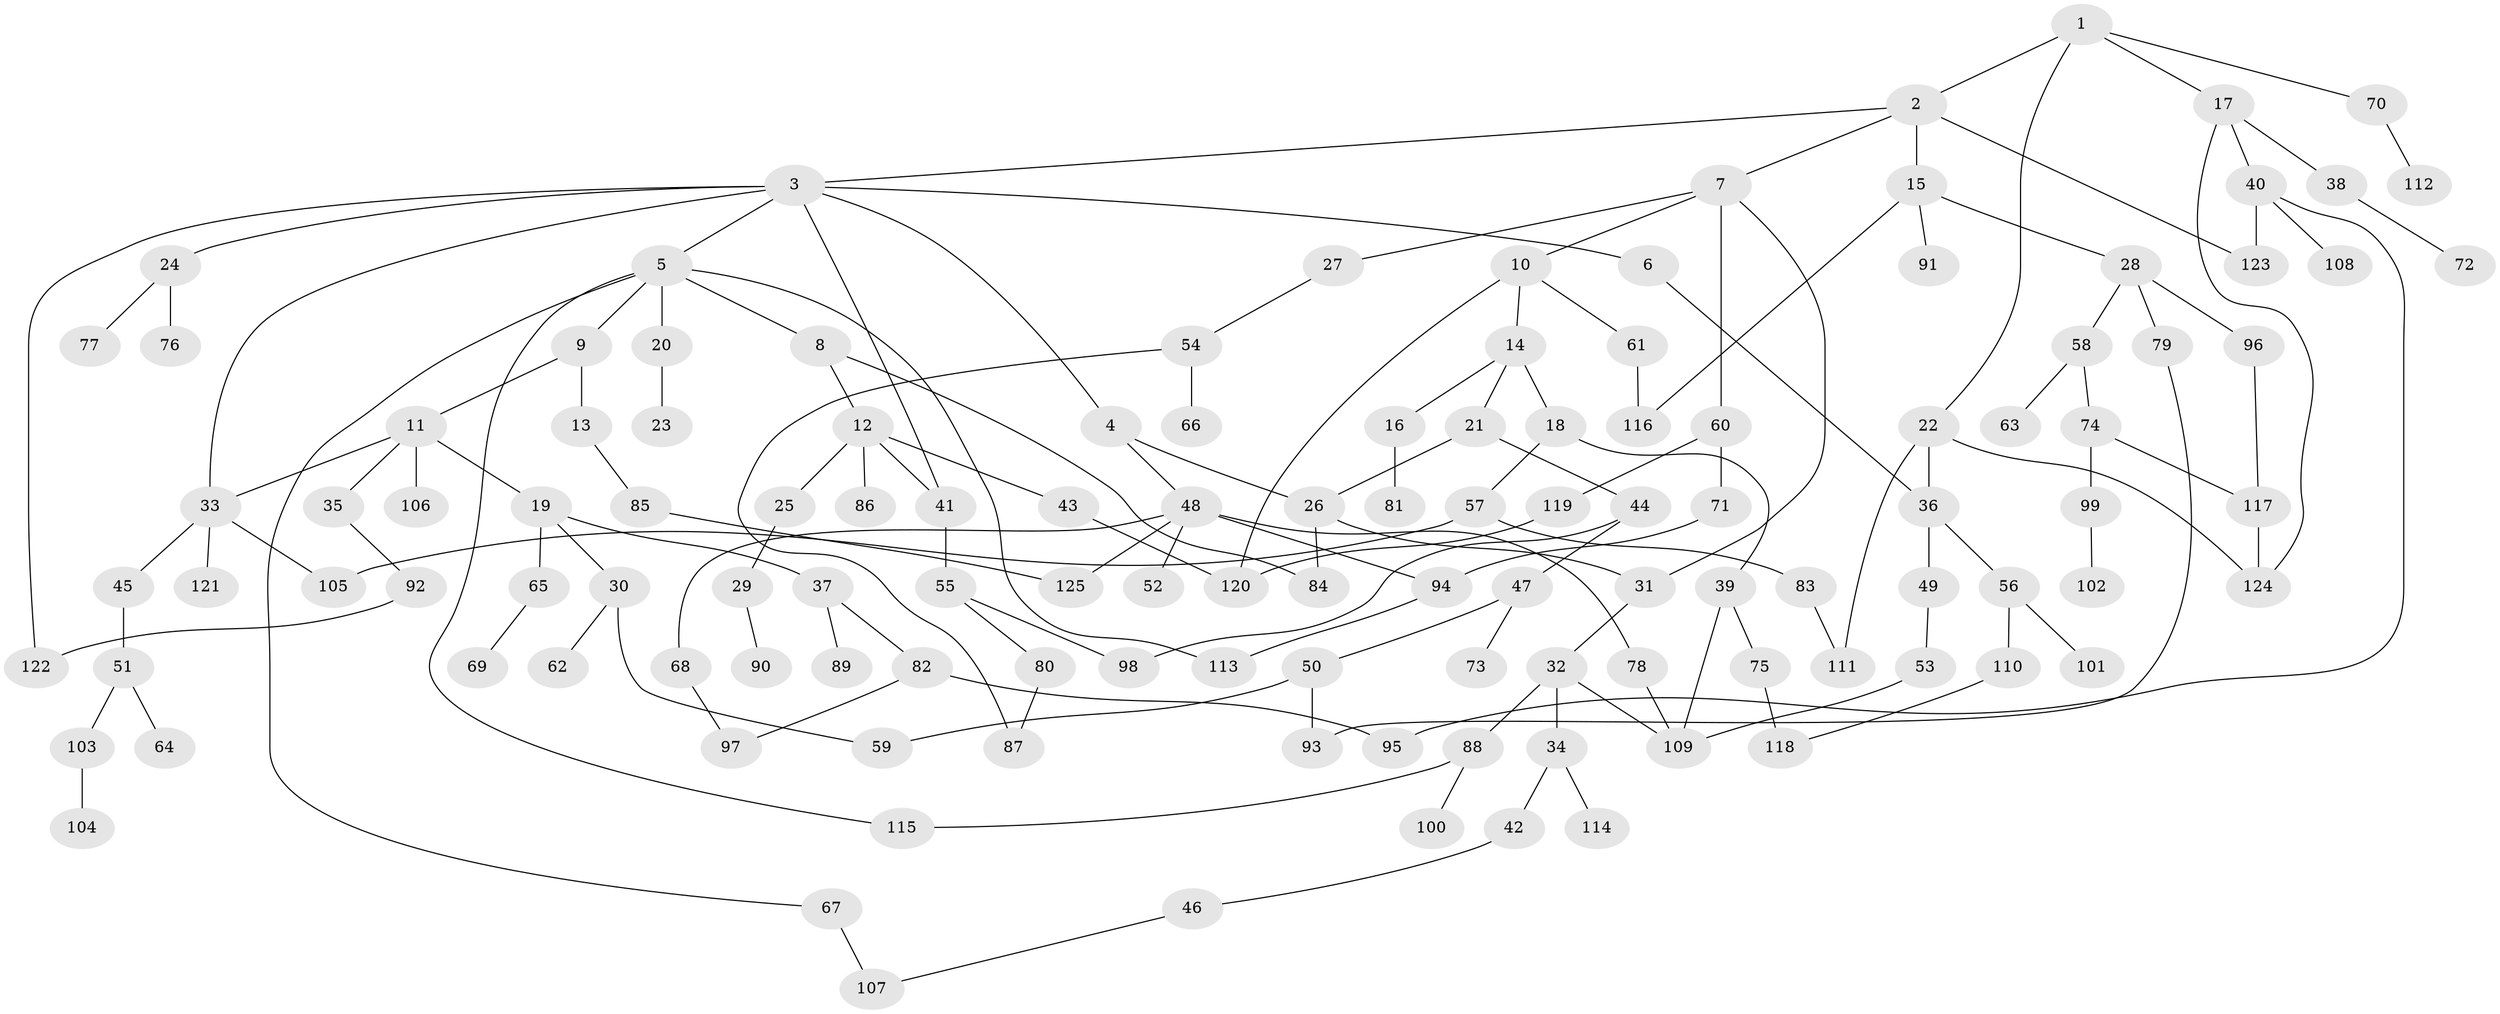// coarse degree distribution, {6: 0.023255813953488372, 11: 0.011627906976744186, 3: 0.1511627906976744, 8: 0.011627906976744186, 4: 0.13953488372093023, 5: 0.05813953488372093, 2: 0.36046511627906974, 1: 0.23255813953488372, 7: 0.011627906976744186}
// Generated by graph-tools (version 1.1) at 2025/41/03/06/25 10:41:30]
// undirected, 125 vertices, 155 edges
graph export_dot {
graph [start="1"]
  node [color=gray90,style=filled];
  1;
  2;
  3;
  4;
  5;
  6;
  7;
  8;
  9;
  10;
  11;
  12;
  13;
  14;
  15;
  16;
  17;
  18;
  19;
  20;
  21;
  22;
  23;
  24;
  25;
  26;
  27;
  28;
  29;
  30;
  31;
  32;
  33;
  34;
  35;
  36;
  37;
  38;
  39;
  40;
  41;
  42;
  43;
  44;
  45;
  46;
  47;
  48;
  49;
  50;
  51;
  52;
  53;
  54;
  55;
  56;
  57;
  58;
  59;
  60;
  61;
  62;
  63;
  64;
  65;
  66;
  67;
  68;
  69;
  70;
  71;
  72;
  73;
  74;
  75;
  76;
  77;
  78;
  79;
  80;
  81;
  82;
  83;
  84;
  85;
  86;
  87;
  88;
  89;
  90;
  91;
  92;
  93;
  94;
  95;
  96;
  97;
  98;
  99;
  100;
  101;
  102;
  103;
  104;
  105;
  106;
  107;
  108;
  109;
  110;
  111;
  112;
  113;
  114;
  115;
  116;
  117;
  118;
  119;
  120;
  121;
  122;
  123;
  124;
  125;
  1 -- 2;
  1 -- 17;
  1 -- 22;
  1 -- 70;
  2 -- 3;
  2 -- 7;
  2 -- 15;
  2 -- 123;
  3 -- 4;
  3 -- 5;
  3 -- 6;
  3 -- 24;
  3 -- 33;
  3 -- 41;
  3 -- 122;
  4 -- 26;
  4 -- 48;
  5 -- 8;
  5 -- 9;
  5 -- 20;
  5 -- 67;
  5 -- 113;
  5 -- 115;
  6 -- 36;
  7 -- 10;
  7 -- 27;
  7 -- 60;
  7 -- 31;
  8 -- 12;
  8 -- 84;
  9 -- 11;
  9 -- 13;
  10 -- 14;
  10 -- 61;
  10 -- 120;
  11 -- 19;
  11 -- 35;
  11 -- 106;
  11 -- 33;
  12 -- 25;
  12 -- 43;
  12 -- 86;
  12 -- 41;
  13 -- 85;
  14 -- 16;
  14 -- 18;
  14 -- 21;
  15 -- 28;
  15 -- 91;
  15 -- 116;
  16 -- 81;
  17 -- 38;
  17 -- 40;
  17 -- 124;
  18 -- 39;
  18 -- 57;
  19 -- 30;
  19 -- 37;
  19 -- 65;
  20 -- 23;
  21 -- 44;
  21 -- 26;
  22 -- 111;
  22 -- 124;
  22 -- 36;
  24 -- 76;
  24 -- 77;
  25 -- 29;
  26 -- 31;
  26 -- 84;
  27 -- 54;
  28 -- 58;
  28 -- 79;
  28 -- 96;
  29 -- 90;
  30 -- 62;
  30 -- 59;
  31 -- 32;
  32 -- 34;
  32 -- 88;
  32 -- 109;
  33 -- 45;
  33 -- 105;
  33 -- 121;
  34 -- 42;
  34 -- 114;
  35 -- 92;
  36 -- 49;
  36 -- 56;
  37 -- 82;
  37 -- 89;
  38 -- 72;
  39 -- 75;
  39 -- 109;
  40 -- 95;
  40 -- 108;
  40 -- 123;
  41 -- 55;
  42 -- 46;
  43 -- 120;
  44 -- 47;
  44 -- 98;
  45 -- 51;
  46 -- 107;
  47 -- 50;
  47 -- 73;
  48 -- 52;
  48 -- 68;
  48 -- 78;
  48 -- 94;
  48 -- 125;
  49 -- 53;
  50 -- 59;
  50 -- 93;
  51 -- 64;
  51 -- 103;
  53 -- 109;
  54 -- 66;
  54 -- 87;
  55 -- 80;
  55 -- 98;
  56 -- 101;
  56 -- 110;
  57 -- 83;
  57 -- 105;
  58 -- 63;
  58 -- 74;
  60 -- 71;
  60 -- 119;
  61 -- 116;
  65 -- 69;
  67 -- 107;
  68 -- 97;
  70 -- 112;
  71 -- 94;
  74 -- 99;
  74 -- 117;
  75 -- 118;
  78 -- 109;
  79 -- 93;
  80 -- 87;
  82 -- 97;
  82 -- 95;
  83 -- 111;
  85 -- 125;
  88 -- 100;
  88 -- 115;
  92 -- 122;
  94 -- 113;
  96 -- 117;
  99 -- 102;
  103 -- 104;
  110 -- 118;
  117 -- 124;
  119 -- 120;
}
